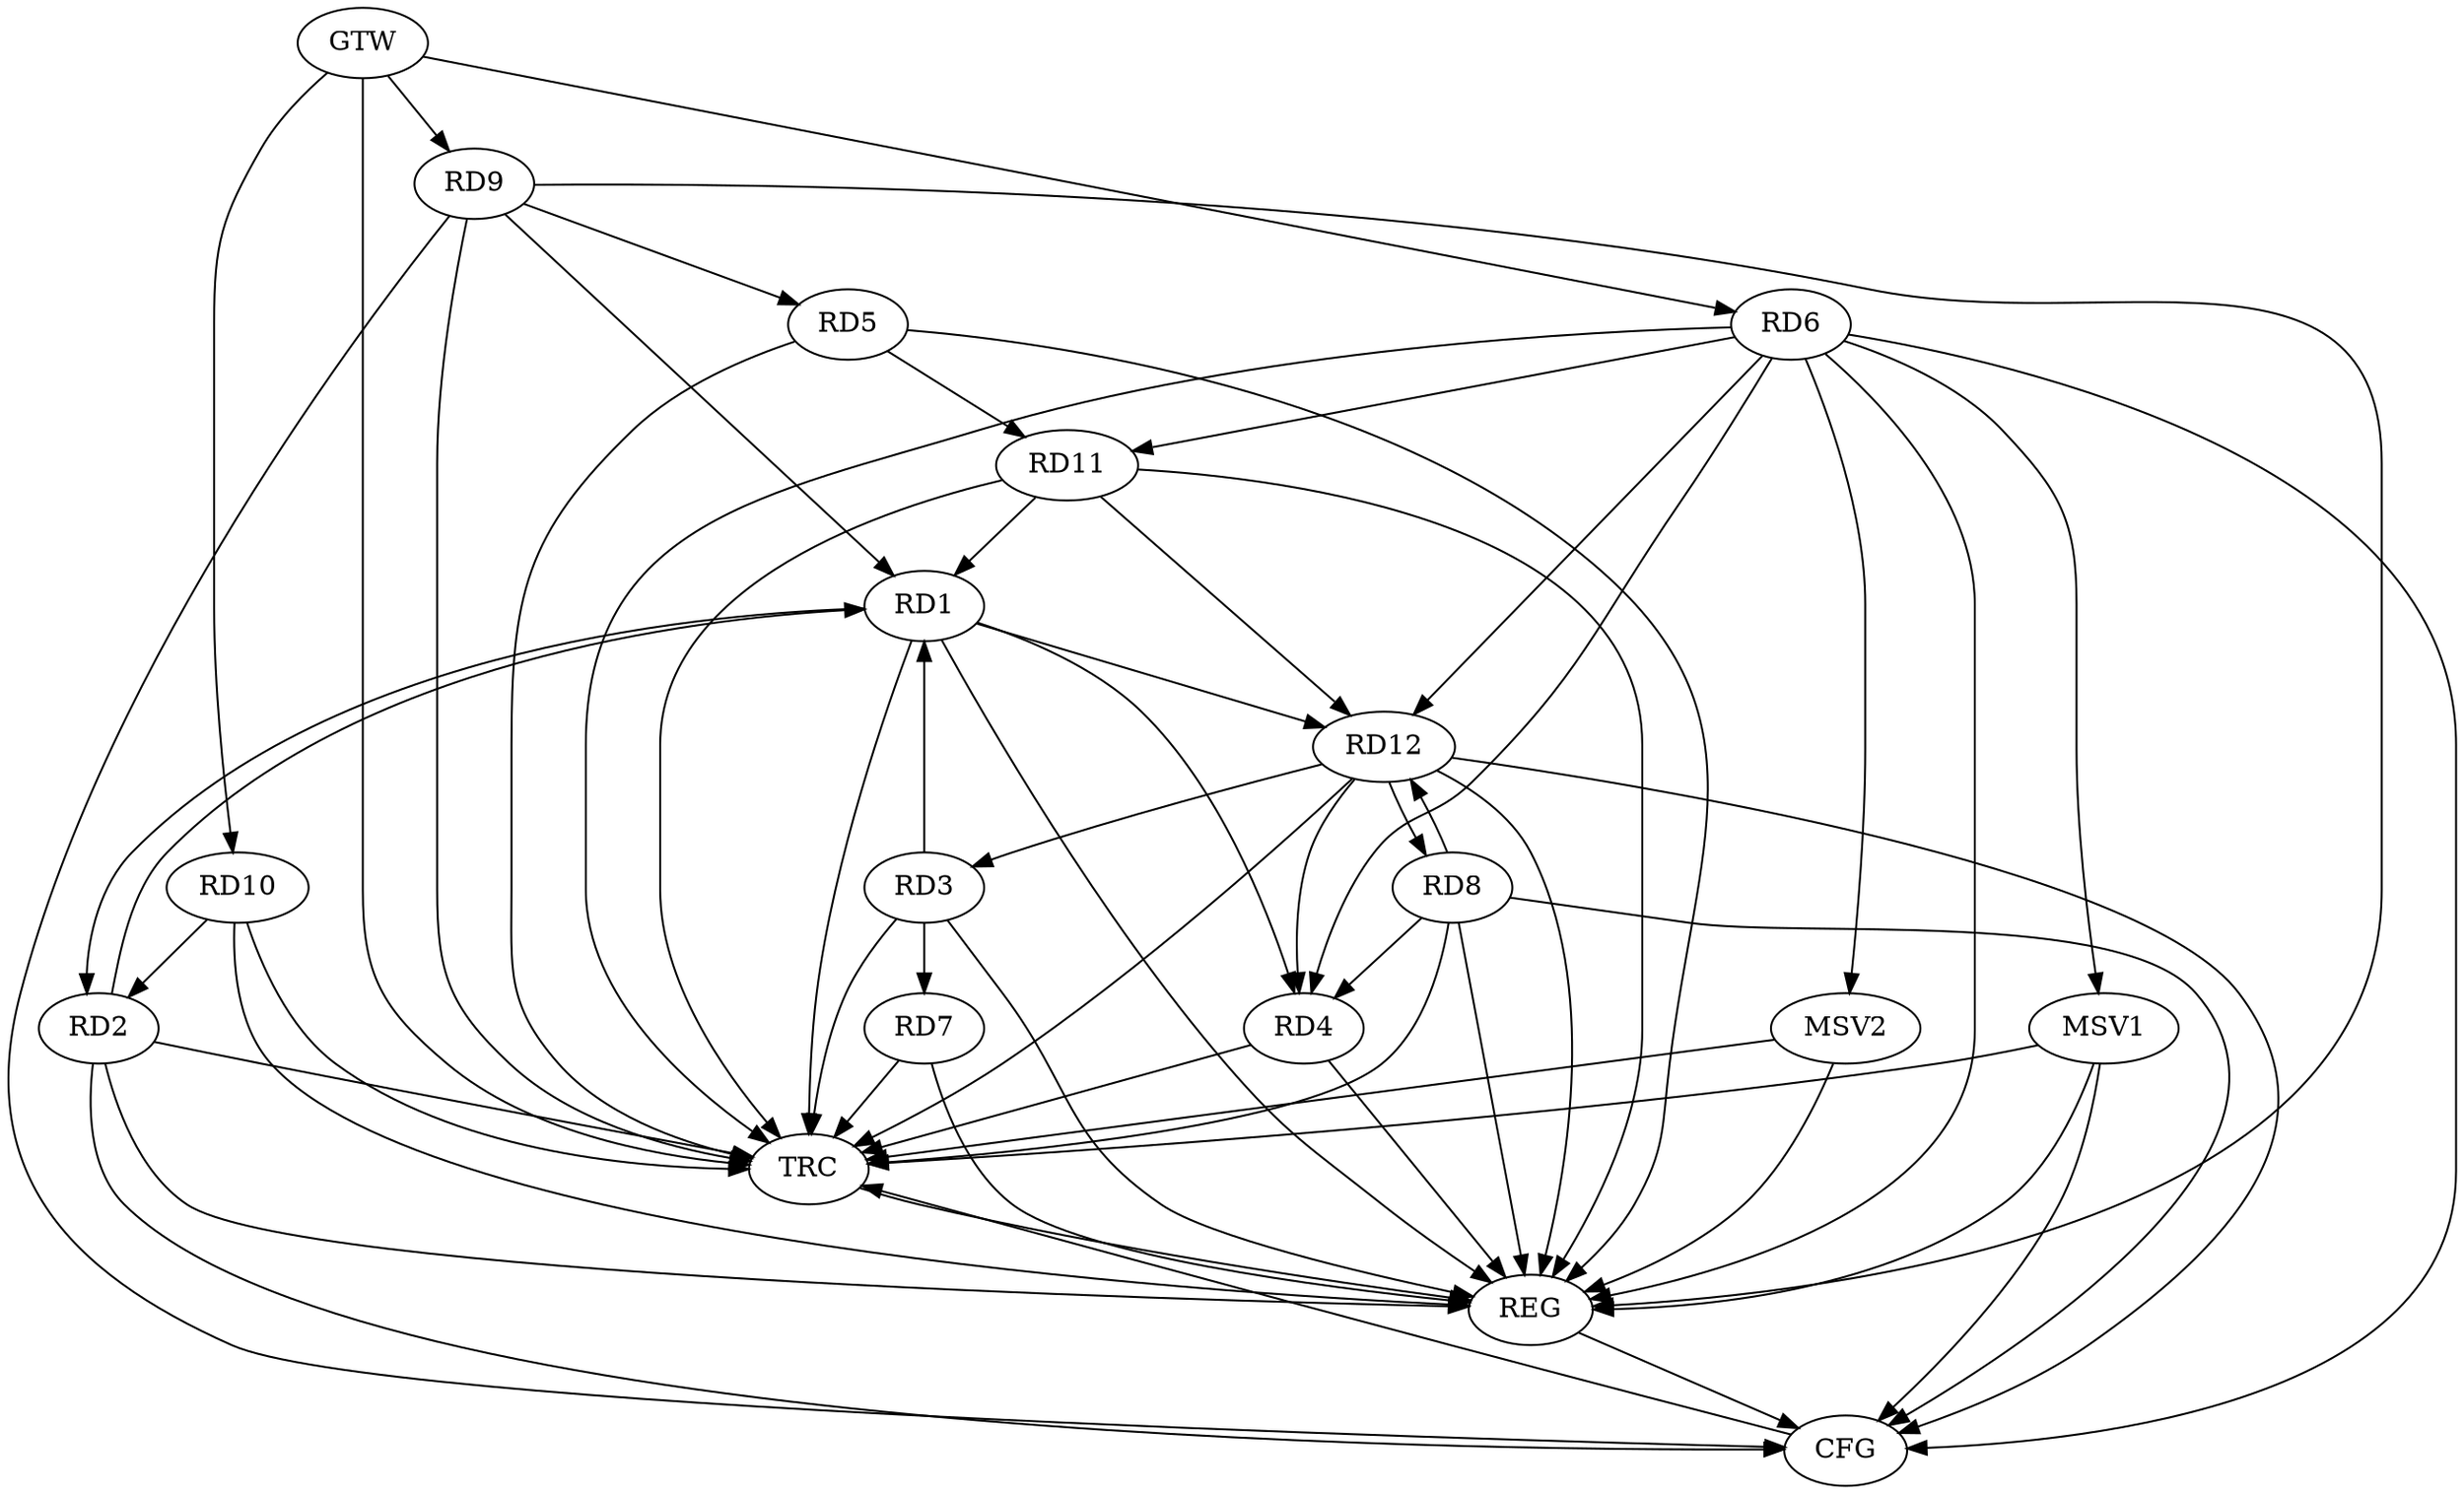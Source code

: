 strict digraph G {
  RD1 [ label="RD1" ];
  RD2 [ label="RD2" ];
  RD3 [ label="RD3" ];
  RD4 [ label="RD4" ];
  RD5 [ label="RD5" ];
  RD6 [ label="RD6" ];
  RD7 [ label="RD7" ];
  RD8 [ label="RD8" ];
  RD9 [ label="RD9" ];
  RD10 [ label="RD10" ];
  RD11 [ label="RD11" ];
  RD12 [ label="RD12" ];
  GTW [ label="GTW" ];
  REG [ label="REG" ];
  CFG [ label="CFG" ];
  TRC [ label="TRC" ];
  MSV1 [ label="MSV1" ];
  MSV2 [ label="MSV2" ];
  RD1 -> RD2;
  RD2 -> RD1;
  RD3 -> RD1;
  RD1 -> RD4;
  RD9 -> RD1;
  RD11 -> RD1;
  RD1 -> RD12;
  RD10 -> RD2;
  RD3 -> RD7;
  RD12 -> RD3;
  RD6 -> RD4;
  RD8 -> RD4;
  RD12 -> RD4;
  RD9 -> RD5;
  RD5 -> RD11;
  RD6 -> RD11;
  RD6 -> RD12;
  RD8 -> RD12;
  RD12 -> RD8;
  RD11 -> RD12;
  GTW -> RD6;
  GTW -> RD9;
  GTW -> RD10;
  RD1 -> REG;
  RD2 -> REG;
  RD3 -> REG;
  RD4 -> REG;
  RD5 -> REG;
  RD6 -> REG;
  RD7 -> REG;
  RD8 -> REG;
  RD9 -> REG;
  RD10 -> REG;
  RD11 -> REG;
  RD12 -> REG;
  RD9 -> CFG;
  RD2 -> CFG;
  RD12 -> CFG;
  RD6 -> CFG;
  RD8 -> CFG;
  REG -> CFG;
  RD1 -> TRC;
  RD2 -> TRC;
  RD3 -> TRC;
  RD4 -> TRC;
  RD5 -> TRC;
  RD6 -> TRC;
  RD7 -> TRC;
  RD8 -> TRC;
  RD9 -> TRC;
  RD10 -> TRC;
  RD11 -> TRC;
  RD12 -> TRC;
  GTW -> TRC;
  CFG -> TRC;
  TRC -> REG;
  RD6 -> MSV1;
  MSV1 -> REG;
  MSV1 -> TRC;
  MSV1 -> CFG;
  RD6 -> MSV2;
  MSV2 -> REG;
  MSV2 -> TRC;
}
